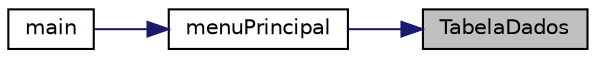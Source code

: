 digraph "TabelaDados"
{
 // LATEX_PDF_SIZE
  edge [fontname="Helvetica",fontsize="10",labelfontname="Helvetica",labelfontsize="10"];
  node [fontname="Helvetica",fontsize="10",shape=record];
  rankdir="RL";
  Node1 [label="TabelaDados",height=0.2,width=0.4,color="black", fillcolor="grey75", style="filled", fontcolor="black",tooltip="Função que faz uma tabela com todos os Planos e com as calorias consumidas."];
  Node1 -> Node2 [dir="back",color="midnightblue",fontsize="10",style="solid"];
  Node2 [label="menuPrincipal",height=0.2,width=0.4,color="black", fillcolor="white", style="filled",URL="$ListaLigada_8c.html#a0bb74a8b4a29008967c6d101ddd60701",tooltip="Função que imprime o menu do programa."];
  Node2 -> Node3 [dir="back",color="midnightblue",fontsize="10",style="solid"];
  Node3 [label="main",height=0.2,width=0.4,color="black", fillcolor="white", style="filled",URL="$main_8c.html#a0ddf1224851353fc92bfbff6f499fa97",tooltip="Função principal que vai correr outras funções como (Ler base de dados / Menu Principal / Guardar Bas..."];
}
